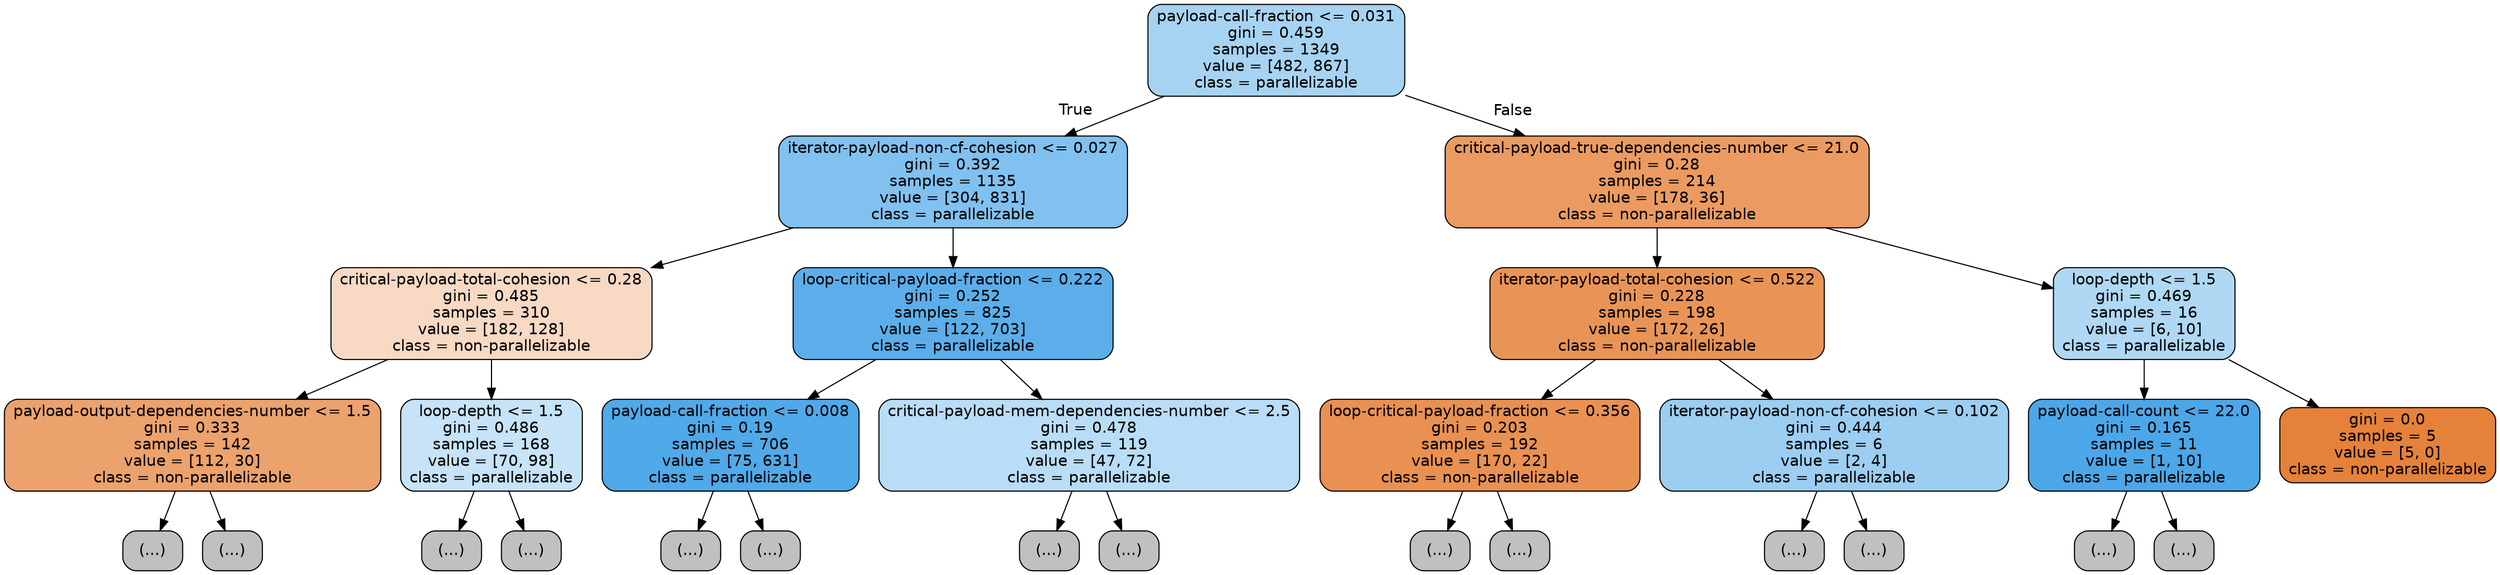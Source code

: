 digraph Tree {
node [shape=box, style="filled, rounded", color="black", fontname=helvetica] ;
edge [fontname=helvetica] ;
0 [label="payload-call-fraction <= 0.031\ngini = 0.459\nsamples = 1349\nvalue = [482, 867]\nclass = parallelizable", fillcolor="#399de571"] ;
1 [label="iterator-payload-non-cf-cohesion <= 0.027\ngini = 0.392\nsamples = 1135\nvalue = [304, 831]\nclass = parallelizable", fillcolor="#399de5a2"] ;
0 -> 1 [labeldistance=2.5, labelangle=45, headlabel="True"] ;
2 [label="critical-payload-total-cohesion <= 0.28\ngini = 0.485\nsamples = 310\nvalue = [182, 128]\nclass = non-parallelizable", fillcolor="#e581394c"] ;
1 -> 2 ;
3 [label="payload-output-dependencies-number <= 1.5\ngini = 0.333\nsamples = 142\nvalue = [112, 30]\nclass = non-parallelizable", fillcolor="#e58139bb"] ;
2 -> 3 ;
4 [label="(...)", fillcolor="#C0C0C0"] ;
3 -> 4 ;
29 [label="(...)", fillcolor="#C0C0C0"] ;
3 -> 29 ;
38 [label="loop-depth <= 1.5\ngini = 0.486\nsamples = 168\nvalue = [70, 98]\nclass = parallelizable", fillcolor="#399de549"] ;
2 -> 38 ;
39 [label="(...)", fillcolor="#C0C0C0"] ;
38 -> 39 ;
44 [label="(...)", fillcolor="#C0C0C0"] ;
38 -> 44 ;
73 [label="loop-critical-payload-fraction <= 0.222\ngini = 0.252\nsamples = 825\nvalue = [122, 703]\nclass = parallelizable", fillcolor="#399de5d3"] ;
1 -> 73 ;
74 [label="payload-call-fraction <= 0.008\ngini = 0.19\nsamples = 706\nvalue = [75, 631]\nclass = parallelizable", fillcolor="#399de5e1"] ;
73 -> 74 ;
75 [label="(...)", fillcolor="#C0C0C0"] ;
74 -> 75 ;
178 [label="(...)", fillcolor="#C0C0C0"] ;
74 -> 178 ;
185 [label="critical-payload-mem-dependencies-number <= 2.5\ngini = 0.478\nsamples = 119\nvalue = [47, 72]\nclass = parallelizable", fillcolor="#399de559"] ;
73 -> 185 ;
186 [label="(...)", fillcolor="#C0C0C0"] ;
185 -> 186 ;
201 [label="(...)", fillcolor="#C0C0C0"] ;
185 -> 201 ;
226 [label="critical-payload-true-dependencies-number <= 21.0\ngini = 0.28\nsamples = 214\nvalue = [178, 36]\nclass = non-parallelizable", fillcolor="#e58139cb"] ;
0 -> 226 [labeldistance=2.5, labelangle=-45, headlabel="False"] ;
227 [label="iterator-payload-total-cohesion <= 0.522\ngini = 0.228\nsamples = 198\nvalue = [172, 26]\nclass = non-parallelizable", fillcolor="#e58139d8"] ;
226 -> 227 ;
228 [label="loop-critical-payload-fraction <= 0.356\ngini = 0.203\nsamples = 192\nvalue = [170, 22]\nclass = non-parallelizable", fillcolor="#e58139de"] ;
227 -> 228 ;
229 [label="(...)", fillcolor="#C0C0C0"] ;
228 -> 229 ;
266 [label="(...)", fillcolor="#C0C0C0"] ;
228 -> 266 ;
267 [label="iterator-payload-non-cf-cohesion <= 0.102\ngini = 0.444\nsamples = 6\nvalue = [2, 4]\nclass = parallelizable", fillcolor="#399de57f"] ;
227 -> 267 ;
268 [label="(...)", fillcolor="#C0C0C0"] ;
267 -> 268 ;
269 [label="(...)", fillcolor="#C0C0C0"] ;
267 -> 269 ;
270 [label="loop-depth <= 1.5\ngini = 0.469\nsamples = 16\nvalue = [6, 10]\nclass = parallelizable", fillcolor="#399de566"] ;
226 -> 270 ;
271 [label="payload-call-count <= 22.0\ngini = 0.165\nsamples = 11\nvalue = [1, 10]\nclass = parallelizable", fillcolor="#399de5e6"] ;
270 -> 271 ;
272 [label="(...)", fillcolor="#C0C0C0"] ;
271 -> 272 ;
273 [label="(...)", fillcolor="#C0C0C0"] ;
271 -> 273 ;
274 [label="gini = 0.0\nsamples = 5\nvalue = [5, 0]\nclass = non-parallelizable", fillcolor="#e58139ff"] ;
270 -> 274 ;
}